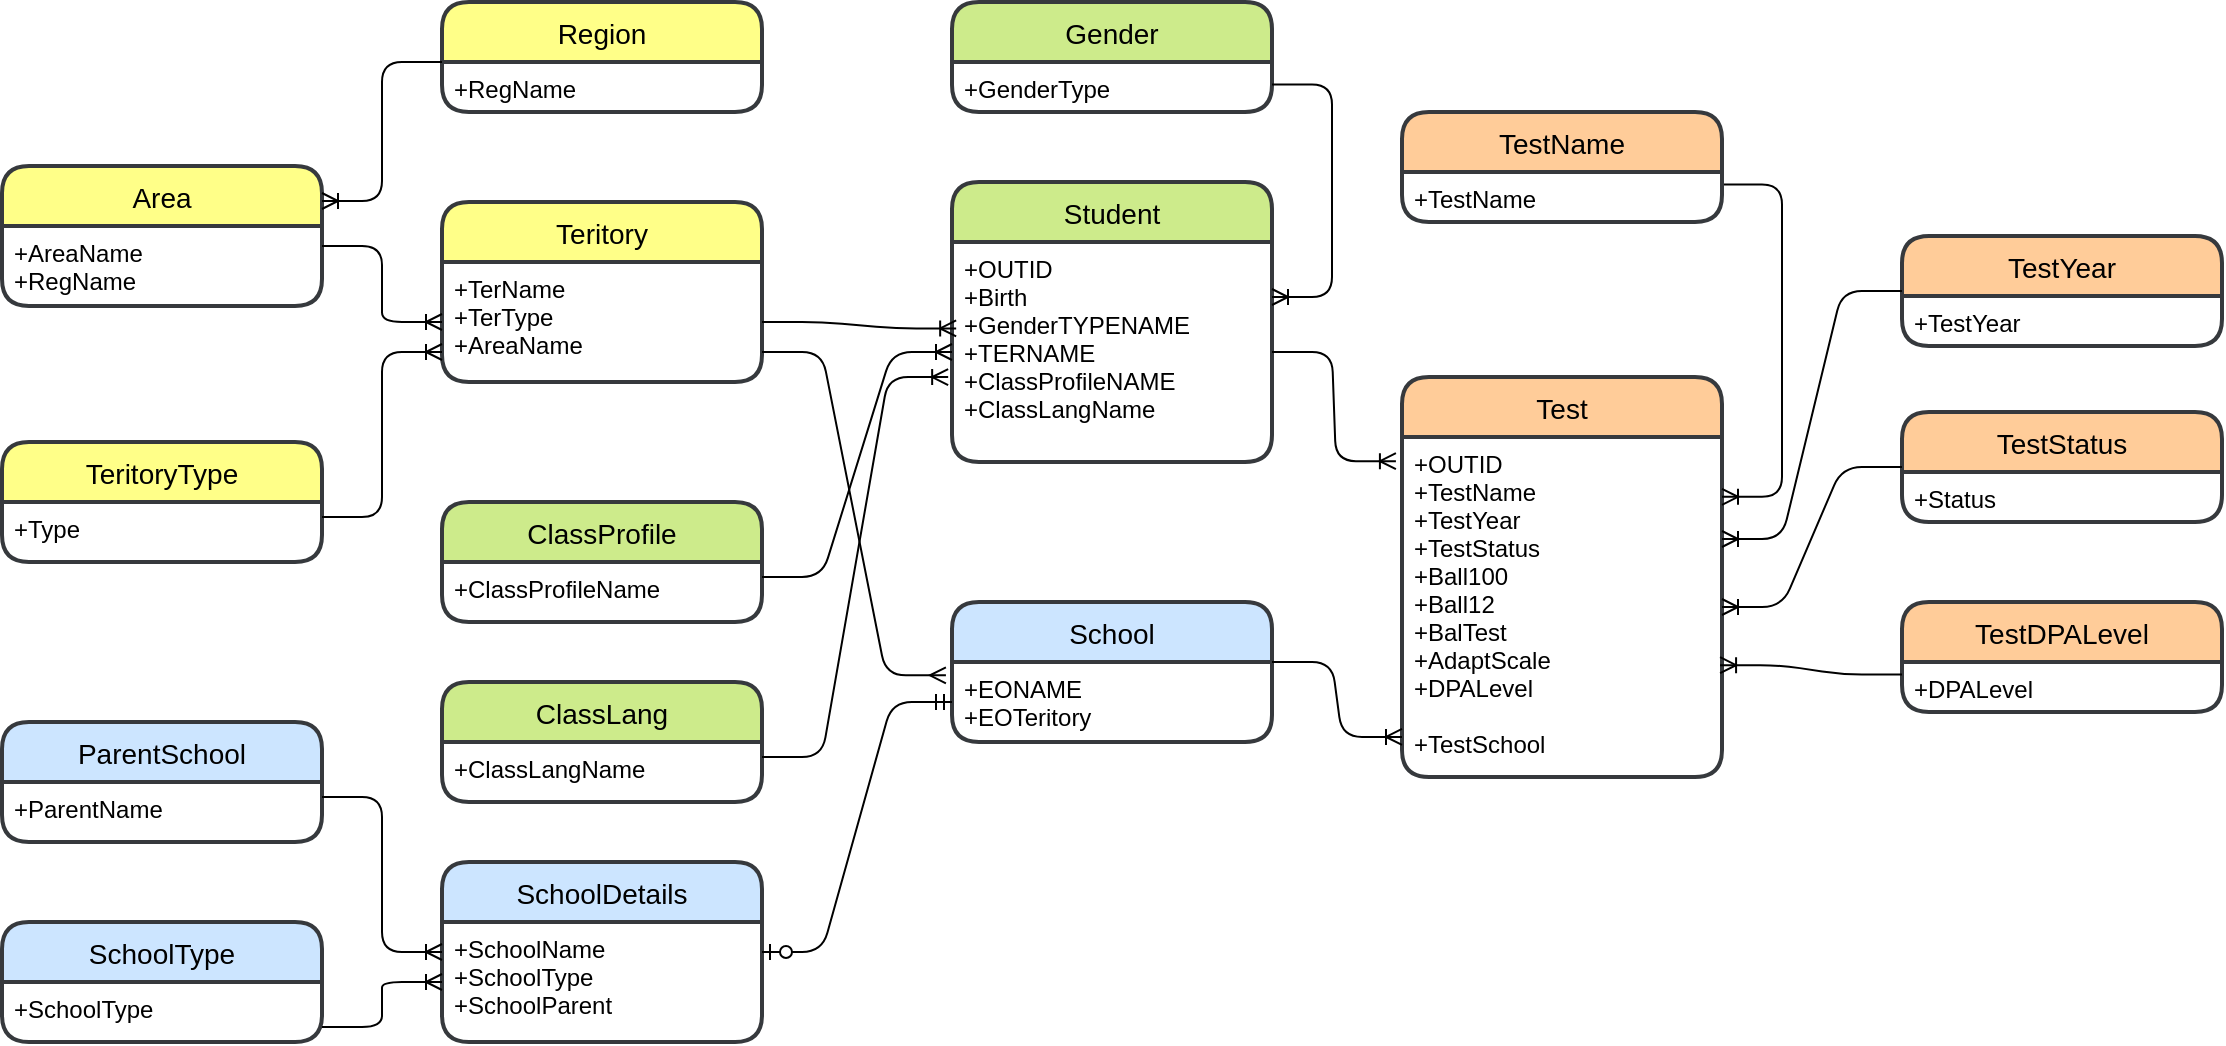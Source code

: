 <mxfile version="14.5.6" type="device" pages="2"><diagram id="RwEnAhTcD8Z36kNOX4-s" name="Page-1"><mxGraphModel dx="946" dy="1438" grid="1" gridSize="10" guides="1" tooltips="1" connect="1" arrows="1" fold="1" page="1" pageScale="1" pageWidth="1169" pageHeight="827" math="0" shadow="0"><root><mxCell id="0"/><mxCell id="1" parent="0"/><mxCell id="pZ3cukwxRuM3oxEXeI42-1" value="Student" style="swimlane;childLayout=stackLayout;horizontal=1;startSize=30;horizontalStack=0;rounded=1;fontSize=14;fontStyle=0;strokeWidth=2;resizeParent=0;resizeLast=1;shadow=0;dashed=0;align=center;fillColor=#cdeb8b;strokeColor=#36393d;" vertex="1" parent="1"><mxGeometry x="505" y="-520" width="160" height="140" as="geometry"/></mxCell><mxCell id="pZ3cukwxRuM3oxEXeI42-2" value="+OUTID&#10;+Birth&#10;+GenderTYPENAME&#10;+TERNAME&#10;+ClassProfileNAME&#10;+ClassLangName" style="align=left;strokeColor=none;fillColor=none;spacingLeft=4;fontSize=12;verticalAlign=top;resizable=0;rotatable=0;part=1;" vertex="1" parent="pZ3cukwxRuM3oxEXeI42-1"><mxGeometry y="30" width="160" height="110" as="geometry"/></mxCell><mxCell id="pZ3cukwxRuM3oxEXeI42-3" value="Teritory" style="swimlane;childLayout=stackLayout;horizontal=1;startSize=30;horizontalStack=0;rounded=1;fontSize=14;fontStyle=0;strokeWidth=2;resizeParent=0;resizeLast=1;shadow=0;dashed=0;align=center;fillColor=#ffff88;strokeColor=#36393d;" vertex="1" parent="1"><mxGeometry x="250" y="-510" width="160" height="90" as="geometry"/></mxCell><mxCell id="pZ3cukwxRuM3oxEXeI42-4" value="+TerName&#10;+TerType&#10;+AreaName" style="align=left;strokeColor=none;fillColor=none;spacingLeft=4;fontSize=12;verticalAlign=top;resizable=0;rotatable=0;part=1;" vertex="1" parent="pZ3cukwxRuM3oxEXeI42-3"><mxGeometry y="30" width="160" height="60" as="geometry"/></mxCell><mxCell id="pZ3cukwxRuM3oxEXeI42-5" value="Area" style="swimlane;childLayout=stackLayout;horizontal=1;startSize=30;horizontalStack=0;rounded=1;fontSize=14;fontStyle=0;strokeWidth=2;resizeParent=0;resizeLast=1;shadow=0;dashed=0;align=center;fillColor=#ffff88;strokeColor=#36393d;" vertex="1" parent="1"><mxGeometry x="30" y="-528" width="160" height="70" as="geometry"/></mxCell><mxCell id="pZ3cukwxRuM3oxEXeI42-6" value="+AreaName&#10;+RegName" style="align=left;strokeColor=none;fillColor=none;spacingLeft=4;fontSize=12;verticalAlign=top;resizable=0;rotatable=0;part=1;" vertex="1" parent="pZ3cukwxRuM3oxEXeI42-5"><mxGeometry y="30" width="160" height="40" as="geometry"/></mxCell><mxCell id="pZ3cukwxRuM3oxEXeI42-7" value="TeritoryType" style="swimlane;childLayout=stackLayout;horizontal=1;startSize=30;horizontalStack=0;rounded=1;fontSize=14;fontStyle=0;strokeWidth=2;resizeParent=0;resizeLast=1;shadow=0;dashed=0;align=center;fillColor=#ffff88;strokeColor=#36393d;" vertex="1" parent="1"><mxGeometry x="30" y="-390" width="160" height="60" as="geometry"/></mxCell><mxCell id="pZ3cukwxRuM3oxEXeI42-8" value="+Type" style="align=left;strokeColor=none;fillColor=none;spacingLeft=4;fontSize=12;verticalAlign=top;resizable=0;rotatable=0;part=1;" vertex="1" parent="pZ3cukwxRuM3oxEXeI42-7"><mxGeometry y="30" width="160" height="30" as="geometry"/></mxCell><mxCell id="pZ3cukwxRuM3oxEXeI42-9" value="Region" style="swimlane;childLayout=stackLayout;horizontal=1;startSize=30;horizontalStack=0;rounded=1;fontSize=14;fontStyle=0;strokeWidth=2;resizeParent=0;resizeLast=1;shadow=0;dashed=0;align=center;fillColor=#ffff88;strokeColor=#36393d;" vertex="1" parent="1"><mxGeometry x="250" y="-610" width="160" height="55" as="geometry"/></mxCell><mxCell id="pZ3cukwxRuM3oxEXeI42-12" value="+RegName" style="align=left;strokeColor=none;fillColor=none;spacingLeft=4;fontSize=12;verticalAlign=top;resizable=0;rotatable=0;part=1;" vertex="1" parent="pZ3cukwxRuM3oxEXeI42-9"><mxGeometry y="30" width="160" height="25" as="geometry"/></mxCell><mxCell id="pZ3cukwxRuM3oxEXeI42-11" value="" style="edgeStyle=entityRelationEdgeStyle;fontSize=12;html=1;endArrow=ERoneToMany;exitX=1;exitY=0.25;exitDx=0;exitDy=0;" edge="1" parent="1" source="pZ3cukwxRuM3oxEXeI42-6" target="pZ3cukwxRuM3oxEXeI42-4"><mxGeometry width="100" height="100" relative="1" as="geometry"><mxPoint x="290" y="-400" as="sourcePoint"/><mxPoint x="290" y="-620" as="targetPoint"/></mxGeometry></mxCell><mxCell id="pZ3cukwxRuM3oxEXeI42-13" value="" style="edgeStyle=entityRelationEdgeStyle;fontSize=12;html=1;endArrow=ERoneToMany;exitX=0;exitY=0;exitDx=0;exitDy=0;entryX=1;entryY=0.25;entryDx=0;entryDy=0;" edge="1" parent="1" source="pZ3cukwxRuM3oxEXeI42-12" target="pZ3cukwxRuM3oxEXeI42-5"><mxGeometry width="100" height="100" relative="1" as="geometry"><mxPoint x="290" y="-400" as="sourcePoint"/><mxPoint x="390" y="-500" as="targetPoint"/></mxGeometry></mxCell><mxCell id="pZ3cukwxRuM3oxEXeI42-14" value="" style="edgeStyle=entityRelationEdgeStyle;fontSize=12;html=1;endArrow=ERoneToMany;exitX=1;exitY=0.25;exitDx=0;exitDy=0;entryX=0;entryY=0.75;entryDx=0;entryDy=0;" edge="1" parent="1" source="pZ3cukwxRuM3oxEXeI42-8" target="pZ3cukwxRuM3oxEXeI42-4"><mxGeometry width="100" height="100" relative="1" as="geometry"><mxPoint x="290" y="-400" as="sourcePoint"/><mxPoint x="390" y="-500" as="targetPoint"/></mxGeometry></mxCell><mxCell id="pZ3cukwxRuM3oxEXeI42-15" value="" style="edgeStyle=entityRelationEdgeStyle;fontSize=12;html=1;endArrow=ERoneToMany;exitX=1;exitY=0.5;exitDx=0;exitDy=0;entryX=0.013;entryY=0.393;entryDx=0;entryDy=0;entryPerimeter=0;" edge="1" parent="1" source="pZ3cukwxRuM3oxEXeI42-4" target="pZ3cukwxRuM3oxEXeI42-2"><mxGeometry width="100" height="100" relative="1" as="geometry"><mxPoint x="290" y="-400" as="sourcePoint"/><mxPoint x="490" y="-430" as="targetPoint"/></mxGeometry></mxCell><mxCell id="pZ3cukwxRuM3oxEXeI42-17" value="ClassProfile" style="swimlane;childLayout=stackLayout;horizontal=1;startSize=30;horizontalStack=0;rounded=1;fontSize=14;fontStyle=0;strokeWidth=2;resizeParent=0;resizeLast=1;shadow=0;dashed=0;align=center;fillColor=#cdeb8b;strokeColor=#36393d;" vertex="1" parent="1"><mxGeometry x="250" y="-360" width="160" height="60" as="geometry"/></mxCell><mxCell id="pZ3cukwxRuM3oxEXeI42-18" value="+ClassProfileName" style="align=left;strokeColor=none;fillColor=none;spacingLeft=4;fontSize=12;verticalAlign=top;resizable=0;rotatable=0;part=1;" vertex="1" parent="pZ3cukwxRuM3oxEXeI42-17"><mxGeometry y="30" width="160" height="30" as="geometry"/></mxCell><mxCell id="pZ3cukwxRuM3oxEXeI42-19" value="ClassLang" style="swimlane;childLayout=stackLayout;horizontal=1;startSize=30;horizontalStack=0;rounded=1;fontSize=14;fontStyle=0;strokeWidth=2;resizeParent=0;resizeLast=1;shadow=0;dashed=0;align=center;fillColor=#cdeb8b;strokeColor=#36393d;" vertex="1" parent="1"><mxGeometry x="250" y="-270" width="160" height="60" as="geometry"/></mxCell><mxCell id="pZ3cukwxRuM3oxEXeI42-20" value="+ClassLangName" style="align=left;strokeColor=none;fillColor=none;spacingLeft=4;fontSize=12;verticalAlign=top;resizable=0;rotatable=0;part=1;" vertex="1" parent="pZ3cukwxRuM3oxEXeI42-19"><mxGeometry y="30" width="160" height="30" as="geometry"/></mxCell><mxCell id="pZ3cukwxRuM3oxEXeI42-21" value="School" style="swimlane;childLayout=stackLayout;horizontal=1;startSize=30;horizontalStack=0;rounded=1;fontSize=14;fontStyle=0;strokeWidth=2;resizeParent=0;resizeLast=1;shadow=0;dashed=0;align=center;fillColor=#cce5ff;strokeColor=#36393d;" vertex="1" parent="1"><mxGeometry x="505" y="-310" width="160" height="70" as="geometry"/></mxCell><mxCell id="pZ3cukwxRuM3oxEXeI42-22" value="+EONAME&#10;+EOTeritory" style="align=left;strokeColor=none;fillColor=none;spacingLeft=4;fontSize=12;verticalAlign=top;resizable=0;rotatable=0;part=1;" vertex="1" parent="pZ3cukwxRuM3oxEXeI42-21"><mxGeometry y="30" width="160" height="40" as="geometry"/></mxCell><mxCell id="pZ3cukwxRuM3oxEXeI42-23" value="" style="edgeStyle=entityRelationEdgeStyle;fontSize=12;html=1;endArrow=ERmany;entryX=-0.019;entryY=0.167;entryDx=0;entryDy=0;entryPerimeter=0;exitX=1;exitY=0.75;exitDx=0;exitDy=0;" edge="1" parent="1" source="pZ3cukwxRuM3oxEXeI42-4" target="pZ3cukwxRuM3oxEXeI42-22"><mxGeometry width="100" height="100" relative="1" as="geometry"><mxPoint x="540" y="-300" as="sourcePoint"/><mxPoint x="640" y="-400" as="targetPoint"/></mxGeometry></mxCell><mxCell id="pZ3cukwxRuM3oxEXeI42-24" value="" style="edgeStyle=entityRelationEdgeStyle;fontSize=12;html=1;endArrow=ERoneToMany;exitX=1;exitY=0.25;exitDx=0;exitDy=0;" edge="1" parent="1" source="pZ3cukwxRuM3oxEXeI42-18" target="pZ3cukwxRuM3oxEXeI42-2"><mxGeometry width="100" height="100" relative="1" as="geometry"><mxPoint x="540" y="-300" as="sourcePoint"/><mxPoint x="640" y="-400" as="targetPoint"/></mxGeometry></mxCell><mxCell id="pZ3cukwxRuM3oxEXeI42-25" value="" style="edgeStyle=entityRelationEdgeStyle;fontSize=12;html=1;endArrow=ERoneToMany;exitX=1;exitY=0.25;exitDx=0;exitDy=0;entryX=-0.012;entryY=0.614;entryDx=0;entryDy=0;entryPerimeter=0;" edge="1" parent="1" source="pZ3cukwxRuM3oxEXeI42-20" target="pZ3cukwxRuM3oxEXeI42-2"><mxGeometry width="100" height="100" relative="1" as="geometry"><mxPoint x="540" y="-300" as="sourcePoint"/><mxPoint x="640" y="-400" as="targetPoint"/></mxGeometry></mxCell><mxCell id="pZ3cukwxRuM3oxEXeI42-26" value="ParentSchool" style="swimlane;childLayout=stackLayout;horizontal=1;startSize=30;horizontalStack=0;rounded=1;fontSize=14;fontStyle=0;strokeWidth=2;resizeParent=0;resizeLast=1;shadow=0;dashed=0;align=center;fillColor=#cce5ff;strokeColor=#36393d;" vertex="1" parent="1"><mxGeometry x="30" y="-250" width="160" height="60" as="geometry"/></mxCell><mxCell id="pZ3cukwxRuM3oxEXeI42-27" value="+ParentName" style="align=left;strokeColor=none;fillColor=none;spacingLeft=4;fontSize=12;verticalAlign=top;resizable=0;rotatable=0;part=1;" vertex="1" parent="pZ3cukwxRuM3oxEXeI42-26"><mxGeometry y="30" width="160" height="30" as="geometry"/></mxCell><mxCell id="pZ3cukwxRuM3oxEXeI42-28" value="SchoolDetails" style="swimlane;childLayout=stackLayout;horizontal=1;startSize=30;horizontalStack=0;rounded=1;fontSize=14;fontStyle=0;strokeWidth=2;resizeParent=0;resizeLast=1;shadow=0;dashed=0;align=center;fillColor=#cce5ff;strokeColor=#36393d;" vertex="1" parent="1"><mxGeometry x="250" y="-180" width="160" height="90" as="geometry"/></mxCell><mxCell id="pZ3cukwxRuM3oxEXeI42-29" value="+SchoolName&#10;+SchoolType&#10;+SchoolParent" style="align=left;strokeColor=none;fillColor=none;spacingLeft=4;fontSize=12;verticalAlign=top;resizable=0;rotatable=0;part=1;" vertex="1" parent="pZ3cukwxRuM3oxEXeI42-28"><mxGeometry y="30" width="160" height="60" as="geometry"/></mxCell><mxCell id="pZ3cukwxRuM3oxEXeI42-30" value="" style="edgeStyle=entityRelationEdgeStyle;fontSize=12;html=1;endArrow=ERoneToMany;exitX=1;exitY=0.25;exitDx=0;exitDy=0;entryX=0;entryY=0.25;entryDx=0;entryDy=0;" edge="1" parent="1" source="pZ3cukwxRuM3oxEXeI42-27" target="pZ3cukwxRuM3oxEXeI42-29"><mxGeometry width="100" height="100" relative="1" as="geometry"><mxPoint x="540" y="-300" as="sourcePoint"/><mxPoint x="640" y="-400" as="targetPoint"/></mxGeometry></mxCell><mxCell id="pZ3cukwxRuM3oxEXeI42-32" value="" style="edgeStyle=entityRelationEdgeStyle;fontSize=12;html=1;endArrow=ERzeroToOne;startArrow=ERmandOne;entryX=1;entryY=0.25;entryDx=0;entryDy=0;exitX=0;exitY=0.5;exitDx=0;exitDy=0;" edge="1" parent="1" source="pZ3cukwxRuM3oxEXeI42-22" target="pZ3cukwxRuM3oxEXeI42-29"><mxGeometry width="100" height="100" relative="1" as="geometry"><mxPoint x="500" y="-260" as="sourcePoint"/><mxPoint x="600" y="-360" as="targetPoint"/></mxGeometry></mxCell><mxCell id="pZ3cukwxRuM3oxEXeI42-34" value="Test" style="swimlane;childLayout=stackLayout;horizontal=1;startSize=30;horizontalStack=0;rounded=1;fontSize=14;fontStyle=0;strokeWidth=2;resizeParent=0;resizeLast=1;shadow=0;dashed=0;align=center;fillColor=#ffcc99;strokeColor=#36393d;" vertex="1" parent="1"><mxGeometry x="730" y="-422.5" width="160" height="200" as="geometry"/></mxCell><mxCell id="pZ3cukwxRuM3oxEXeI42-35" value="+OUTID&#10;+TestName&#10;+TestYear&#10;+TestStatus&#10;+Ball100&#10;+Ball12&#10;+BalTest&#10;+AdaptScale&#10;+DPALevel&#10;&#10;+TestSchool" style="align=left;strokeColor=none;fillColor=none;spacingLeft=4;fontSize=12;verticalAlign=top;resizable=0;rotatable=0;part=1;" vertex="1" parent="pZ3cukwxRuM3oxEXeI42-34"><mxGeometry y="30" width="160" height="170" as="geometry"/></mxCell><mxCell id="pZ3cukwxRuM3oxEXeI42-36" value="" style="edgeStyle=entityRelationEdgeStyle;fontSize=12;html=1;endArrow=ERoneToMany;exitX=1;exitY=0.25;exitDx=0;exitDy=0;entryX=1;entryY=0.176;entryDx=0;entryDy=0;entryPerimeter=0;" edge="1" parent="1" source="pZ3cukwxRuM3oxEXeI42-39" target="pZ3cukwxRuM3oxEXeI42-35"><mxGeometry width="100" height="100" relative="1" as="geometry"><mxPoint x="770" y="-460" as="sourcePoint"/><mxPoint x="790" y="-310" as="targetPoint"/></mxGeometry></mxCell><mxCell id="pZ3cukwxRuM3oxEXeI42-37" value="" style="edgeStyle=entityRelationEdgeStyle;fontSize=12;html=1;endArrow=ERoneToMany;entryX=0;entryY=0.882;entryDx=0;entryDy=0;entryPerimeter=0;exitX=1;exitY=0;exitDx=0;exitDy=0;" edge="1" parent="1" source="pZ3cukwxRuM3oxEXeI42-22" target="pZ3cukwxRuM3oxEXeI42-35"><mxGeometry width="100" height="100" relative="1" as="geometry"><mxPoint x="660" y="-270" as="sourcePoint"/><mxPoint x="760" y="-370" as="targetPoint"/></mxGeometry></mxCell><mxCell id="pZ3cukwxRuM3oxEXeI42-38" value="TestName" style="swimlane;childLayout=stackLayout;horizontal=1;startSize=30;horizontalStack=0;rounded=1;fontSize=14;fontStyle=0;strokeWidth=2;resizeParent=0;resizeLast=1;shadow=0;dashed=0;align=center;fillColor=#ffcc99;strokeColor=#36393d;" vertex="1" parent="1"><mxGeometry x="730" y="-555" width="160" height="55" as="geometry"/></mxCell><mxCell id="pZ3cukwxRuM3oxEXeI42-39" value="+TestName" style="align=left;strokeColor=none;fillColor=none;spacingLeft=4;fontSize=12;verticalAlign=top;resizable=0;rotatable=0;part=1;" vertex="1" parent="pZ3cukwxRuM3oxEXeI42-38"><mxGeometry y="30" width="160" height="25" as="geometry"/></mxCell><mxCell id="pZ3cukwxRuM3oxEXeI42-41" value="" style="edgeStyle=entityRelationEdgeStyle;fontSize=12;html=1;endArrow=ERoneToMany;exitX=1;exitY=0.5;exitDx=0;exitDy=0;entryX=-0.019;entryY=0.071;entryDx=0;entryDy=0;entryPerimeter=0;" edge="1" parent="1" source="pZ3cukwxRuM3oxEXeI42-2" target="pZ3cukwxRuM3oxEXeI42-35"><mxGeometry width="100" height="100" relative="1" as="geometry"><mxPoint x="480" y="-300" as="sourcePoint"/><mxPoint x="580" y="-400" as="targetPoint"/></mxGeometry></mxCell><mxCell id="pZ3cukwxRuM3oxEXeI42-42" value="TestYear" style="swimlane;childLayout=stackLayout;horizontal=1;startSize=30;horizontalStack=0;rounded=1;fontSize=14;fontStyle=0;strokeWidth=2;resizeParent=0;resizeLast=1;shadow=0;dashed=0;align=center;fillColor=#ffcc99;strokeColor=#36393d;" vertex="1" parent="1"><mxGeometry x="980" y="-493" width="160" height="55" as="geometry"/></mxCell><mxCell id="pZ3cukwxRuM3oxEXeI42-43" value="+TestYear" style="align=left;strokeColor=none;fillColor=none;spacingLeft=4;fontSize=12;verticalAlign=top;resizable=0;rotatable=0;part=1;" vertex="1" parent="pZ3cukwxRuM3oxEXeI42-42"><mxGeometry y="30" width="160" height="25" as="geometry"/></mxCell><mxCell id="pZ3cukwxRuM3oxEXeI42-44" value="TestStatus" style="swimlane;childLayout=stackLayout;horizontal=1;startSize=30;horizontalStack=0;rounded=1;fontSize=14;fontStyle=0;strokeWidth=2;resizeParent=0;resizeLast=1;shadow=0;dashed=0;align=center;fillColor=#ffcc99;strokeColor=#36393d;" vertex="1" parent="1"><mxGeometry x="980" y="-405" width="160" height="55" as="geometry"/></mxCell><mxCell id="pZ3cukwxRuM3oxEXeI42-45" value="+Status" style="align=left;strokeColor=none;fillColor=none;spacingLeft=4;fontSize=12;verticalAlign=top;resizable=0;rotatable=0;part=1;" vertex="1" parent="pZ3cukwxRuM3oxEXeI42-44"><mxGeometry y="30" width="160" height="25" as="geometry"/></mxCell><mxCell id="pZ3cukwxRuM3oxEXeI42-46" value="" style="edgeStyle=entityRelationEdgeStyle;fontSize=12;html=1;endArrow=ERoneToMany;exitX=0;exitY=0.5;exitDx=0;exitDy=0;entryX=1;entryY=0.3;entryDx=0;entryDy=0;entryPerimeter=0;" edge="1" parent="1" source="pZ3cukwxRuM3oxEXeI42-42" target="pZ3cukwxRuM3oxEXeI42-35"><mxGeometry width="100" height="100" relative="1" as="geometry"><mxPoint x="640" y="-300" as="sourcePoint"/><mxPoint x="740" y="-400" as="targetPoint"/></mxGeometry></mxCell><mxCell id="pZ3cukwxRuM3oxEXeI42-47" value="" style="edgeStyle=entityRelationEdgeStyle;fontSize=12;html=1;endArrow=ERoneToMany;entryX=1;entryY=0.5;entryDx=0;entryDy=0;exitX=0;exitY=0.5;exitDx=0;exitDy=0;" edge="1" parent="1" source="pZ3cukwxRuM3oxEXeI42-44" target="pZ3cukwxRuM3oxEXeI42-35"><mxGeometry width="100" height="100" relative="1" as="geometry"><mxPoint x="640" y="-300" as="sourcePoint"/><mxPoint x="740" y="-400" as="targetPoint"/></mxGeometry></mxCell><mxCell id="pZ3cukwxRuM3oxEXeI42-48" value="TestDPALevel" style="swimlane;childLayout=stackLayout;horizontal=1;startSize=30;horizontalStack=0;rounded=1;fontSize=14;fontStyle=0;strokeWidth=2;resizeParent=0;resizeLast=1;shadow=0;dashed=0;align=center;fillColor=#ffcc99;strokeColor=#36393d;" vertex="1" parent="1"><mxGeometry x="980" y="-310" width="160" height="55" as="geometry"/></mxCell><mxCell id="pZ3cukwxRuM3oxEXeI42-49" value="+DPALevel" style="align=left;strokeColor=none;fillColor=none;spacingLeft=4;fontSize=12;verticalAlign=top;resizable=0;rotatable=0;part=1;" vertex="1" parent="pZ3cukwxRuM3oxEXeI42-48"><mxGeometry y="30" width="160" height="25" as="geometry"/></mxCell><mxCell id="pZ3cukwxRuM3oxEXeI42-50" value="" style="edgeStyle=entityRelationEdgeStyle;fontSize=12;html=1;endArrow=ERoneToMany;entryX=0.994;entryY=0.671;entryDx=0;entryDy=0;entryPerimeter=0;exitX=0;exitY=0.25;exitDx=0;exitDy=0;" edge="1" parent="1" source="pZ3cukwxRuM3oxEXeI42-49" target="pZ3cukwxRuM3oxEXeI42-35"><mxGeometry width="100" height="100" relative="1" as="geometry"><mxPoint x="640" y="-300" as="sourcePoint"/><mxPoint x="740" y="-400" as="targetPoint"/></mxGeometry></mxCell><mxCell id="EiDkPhimqbf4b10Da7CR-1" value="Gender" style="swimlane;childLayout=stackLayout;horizontal=1;startSize=30;horizontalStack=0;rounded=1;fontSize=14;fontStyle=0;strokeWidth=2;resizeParent=0;resizeLast=1;shadow=0;dashed=0;align=center;fillColor=#cdeb8b;strokeColor=#36393d;" vertex="1" parent="1"><mxGeometry x="505" y="-610" width="160" height="55" as="geometry"/></mxCell><mxCell id="EiDkPhimqbf4b10Da7CR-2" value="+GenderType" style="align=left;strokeColor=none;fillColor=none;spacingLeft=4;fontSize=12;verticalAlign=top;resizable=0;rotatable=0;part=1;" vertex="1" parent="EiDkPhimqbf4b10Da7CR-1"><mxGeometry y="30" width="160" height="25" as="geometry"/></mxCell><mxCell id="EiDkPhimqbf4b10Da7CR-3" value="" style="edgeStyle=entityRelationEdgeStyle;fontSize=12;html=1;endArrow=ERoneToMany;exitX=1;exitY=0.75;exitDx=0;exitDy=0;entryX=1;entryY=0.25;entryDx=0;entryDy=0;" edge="1" parent="1" source="EiDkPhimqbf4b10Da7CR-1" target="pZ3cukwxRuM3oxEXeI42-2"><mxGeometry width="100" height="100" relative="1" as="geometry"><mxPoint x="520" y="-490" as="sourcePoint"/><mxPoint x="505" y="-462" as="targetPoint"/></mxGeometry></mxCell><mxCell id="EiDkPhimqbf4b10Da7CR-4" value="SchoolType" style="swimlane;childLayout=stackLayout;horizontal=1;startSize=30;horizontalStack=0;rounded=1;fontSize=14;fontStyle=0;strokeWidth=2;resizeParent=0;resizeLast=1;shadow=0;dashed=0;align=center;fillColor=#cce5ff;strokeColor=#36393d;" vertex="1" parent="1"><mxGeometry x="30" y="-150" width="160" height="60" as="geometry"/></mxCell><mxCell id="EiDkPhimqbf4b10Da7CR-5" value="+SchoolType" style="align=left;strokeColor=none;fillColor=none;spacingLeft=4;fontSize=12;verticalAlign=top;resizable=0;rotatable=0;part=1;" vertex="1" parent="EiDkPhimqbf4b10Da7CR-4"><mxGeometry y="30" width="160" height="30" as="geometry"/></mxCell><mxCell id="EiDkPhimqbf4b10Da7CR-6" value="" style="edgeStyle=entityRelationEdgeStyle;fontSize=12;html=1;endArrow=ERoneToMany;exitX=1;exitY=0.75;exitDx=0;exitDy=0;entryX=0;entryY=0.5;entryDx=0;entryDy=0;" edge="1" parent="1" source="EiDkPhimqbf4b10Da7CR-5" target="pZ3cukwxRuM3oxEXeI42-29"><mxGeometry width="100" height="100" relative="1" as="geometry"><mxPoint x="310" y="-330" as="sourcePoint"/><mxPoint x="410" y="-430" as="targetPoint"/></mxGeometry></mxCell></root></mxGraphModel></diagram><diagram id="o6IPHKCbbP1folre4cK6" name="Page-2"><mxGraphModel dx="1182" dy="764" grid="1" gridSize="10" guides="1" tooltips="1" connect="1" arrows="1" fold="1" page="1" pageScale="1" pageWidth="1169" pageHeight="827" math="0" shadow="0"><root><mxCell id="kDXNeW0KkGqVFr8p_i4--0"/><mxCell id="kDXNeW0KkGqVFr8p_i4--1" parent="kDXNeW0KkGqVFr8p_i4--0"/></root></mxGraphModel></diagram></mxfile>